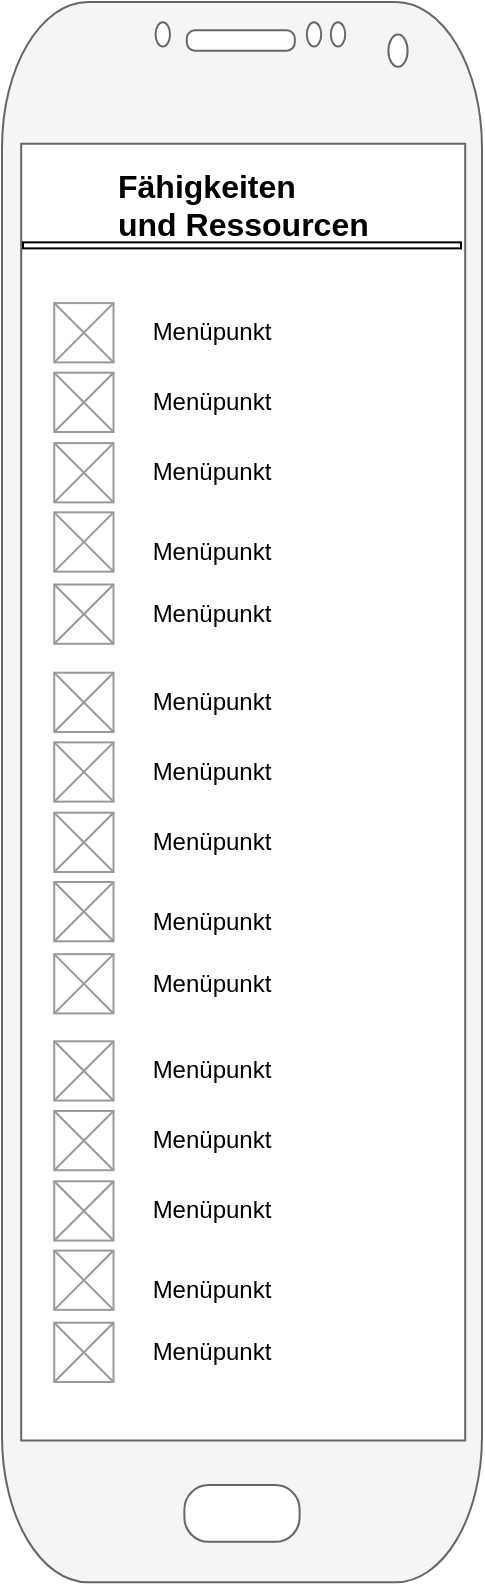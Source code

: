 <mxfile version="14.6.12" type="google"><diagram id="E5dxZeJs1rdj7Vn_vE8c" name="Page-1"><mxGraphModel dx="942" dy="2312" grid="1" gridSize="10" guides="1" tooltips="1" connect="1" arrows="1" fold="1" page="1" pageScale="1" pageWidth="827" pageHeight="1169" math="0" shadow="0"><root><mxCell id="0"/><mxCell id="1" parent="0"/><mxCell id="7ebDoCcV8crOfv0gVz5w-55" value="" style="verticalLabelPosition=bottom;verticalAlign=top;html=1;shadow=0;dashed=0;strokeWidth=1;shape=mxgraph.android.phone2;strokeColor=#666666;fillColor=#f5f5f5;fontColor=#333333;" parent="1" vertex="1"><mxGeometry x="80" y="100.0" width="240" height="790.18" as="geometry"/></mxCell><mxCell id="7ebDoCcV8crOfv0gVz5w-56" value="" style="shape=image;html=1;verticalAlign=top;verticalLabelPosition=bottom;labelBackgroundColor=#ffffff;imageAspect=0;aspect=fixed;image=https://cdn4.iconfinder.com/data/icons/wirecons-free-vector-icons/32/menu-alt-128.png;fillColor=none;" parent="1" vertex="1"><mxGeometry x="106.12" y="185.42" width="20.35" height="20.35" as="geometry"/></mxCell><mxCell id="7ebDoCcV8crOfv0gVz5w-57" value="&lt;span style=&quot;font-size: 16px&quot;&gt;&lt;b&gt;Fähigkeiten&lt;br&gt;und Ressourcen&lt;/b&gt;&lt;/span&gt;" style="text;html=1;" parent="1" vertex="1"><mxGeometry x="135.76" y="175.59" width="127.39" height="40" as="geometry"/></mxCell><mxCell id="7ebDoCcV8crOfv0gVz5w-58" value="" style="rounded=0;whiteSpace=wrap;html=1;fillColor=#FFFFFF;" parent="1" vertex="1"><mxGeometry x="90.5" y="220.18" width="219" height="3" as="geometry"/></mxCell><mxCell id="7ebDoCcV8crOfv0gVz5w-59" value="" style="verticalLabelPosition=bottom;shadow=0;dashed=0;align=center;html=1;verticalAlign=top;strokeWidth=1;shape=mxgraph.mockup.graphics.simpleIcon;strokeColor=#999999;fillColor=#FFFFFF;aspect=fixed;fontSize=12;" parent="1" vertex="1"><mxGeometry x="106.12" y="250.54" width="29.64" height="29.64" as="geometry"/></mxCell><mxCell id="7ebDoCcV8crOfv0gVz5w-60" value="Menüpunkt" style="text;html=1;strokeColor=none;fillColor=none;align=center;verticalAlign=middle;whiteSpace=wrap;rounded=0;" parent="1" vertex="1"><mxGeometry x="150" y="255.36" width="70" height="20" as="geometry"/></mxCell><mxCell id="7ebDoCcV8crOfv0gVz5w-61" value="" style="verticalLabelPosition=bottom;shadow=0;dashed=0;align=center;html=1;verticalAlign=top;strokeWidth=1;shape=mxgraph.mockup.graphics.simpleIcon;strokeColor=#999999;fillColor=#FFFFFF;aspect=fixed;fontSize=12;" parent="1" vertex="1"><mxGeometry x="106.12" y="285.36" width="29.64" height="29.64" as="geometry"/></mxCell><mxCell id="7ebDoCcV8crOfv0gVz5w-62" value="Menüpunkt" style="text;html=1;strokeColor=none;fillColor=none;align=center;verticalAlign=middle;whiteSpace=wrap;rounded=0;" parent="1" vertex="1"><mxGeometry x="150" y="290.18" width="70" height="20" as="geometry"/></mxCell><mxCell id="7ebDoCcV8crOfv0gVz5w-63" value="" style="verticalLabelPosition=bottom;shadow=0;dashed=0;align=center;html=1;verticalAlign=top;strokeWidth=1;shape=mxgraph.mockup.graphics.simpleIcon;strokeColor=#999999;fillColor=#FFFFFF;aspect=fixed;fontSize=12;" parent="1" vertex="1"><mxGeometry x="106.12" y="320.54" width="29.64" height="29.64" as="geometry"/></mxCell><mxCell id="7ebDoCcV8crOfv0gVz5w-64" value="Menüpunkt" style="text;html=1;strokeColor=none;fillColor=none;align=center;verticalAlign=middle;whiteSpace=wrap;rounded=0;" parent="1" vertex="1"><mxGeometry x="150" y="325.36" width="70" height="20" as="geometry"/></mxCell><mxCell id="7ebDoCcV8crOfv0gVz5w-65" value="" style="verticalLabelPosition=bottom;shadow=0;dashed=0;align=center;html=1;verticalAlign=top;strokeWidth=1;shape=mxgraph.mockup.graphics.simpleIcon;strokeColor=#999999;fillColor=#FFFFFF;aspect=fixed;fontSize=12;" parent="1" vertex="1"><mxGeometry x="106.12" y="355.18" width="29.64" height="29.64" as="geometry"/></mxCell><mxCell id="7ebDoCcV8crOfv0gVz5w-66" value="Menüpunkt" style="text;html=1;strokeColor=none;fillColor=none;align=center;verticalAlign=middle;whiteSpace=wrap;rounded=0;" parent="1" vertex="1"><mxGeometry x="150" y="365.18" width="70" height="20" as="geometry"/></mxCell><mxCell id="7ebDoCcV8crOfv0gVz5w-67" value="" style="verticalLabelPosition=bottom;shadow=0;dashed=0;align=center;html=1;verticalAlign=top;strokeWidth=1;shape=mxgraph.mockup.graphics.simpleIcon;strokeColor=#999999;fillColor=#FFFFFF;aspect=fixed;fontSize=12;" parent="1" vertex="1"><mxGeometry x="106.12" y="391.25" width="29.64" height="29.64" as="geometry"/></mxCell><mxCell id="7ebDoCcV8crOfv0gVz5w-68" value="Menüpunkt" style="text;html=1;strokeColor=none;fillColor=none;align=center;verticalAlign=middle;whiteSpace=wrap;rounded=0;" parent="1" vertex="1"><mxGeometry x="150" y="396.07" width="70" height="20" as="geometry"/></mxCell><mxCell id="7ebDoCcV8crOfv0gVz5w-69" value="" style="verticalLabelPosition=bottom;shadow=0;dashed=0;align=center;html=1;verticalAlign=top;strokeWidth=1;shape=mxgraph.mockup.graphics.simpleIcon;strokeColor=#999999;fillColor=#FFFFFF;aspect=fixed;fontSize=12;" parent="1" vertex="1"><mxGeometry x="106.12" y="435.36" width="29.64" height="29.64" as="geometry"/></mxCell><mxCell id="7ebDoCcV8crOfv0gVz5w-70" value="Menüpunkt" style="text;html=1;strokeColor=none;fillColor=none;align=center;verticalAlign=middle;whiteSpace=wrap;rounded=0;" parent="1" vertex="1"><mxGeometry x="150" y="440.18" width="70" height="20" as="geometry"/></mxCell><mxCell id="7ebDoCcV8crOfv0gVz5w-71" value="" style="verticalLabelPosition=bottom;shadow=0;dashed=0;align=center;html=1;verticalAlign=top;strokeWidth=1;shape=mxgraph.mockup.graphics.simpleIcon;strokeColor=#999999;fillColor=#FFFFFF;aspect=fixed;fontSize=12;" parent="1" vertex="1"><mxGeometry x="106.12" y="470.18" width="29.64" height="29.64" as="geometry"/></mxCell><mxCell id="7ebDoCcV8crOfv0gVz5w-72" value="Menüpunkt" style="text;html=1;strokeColor=none;fillColor=none;align=center;verticalAlign=middle;whiteSpace=wrap;rounded=0;" parent="1" vertex="1"><mxGeometry x="150" y="475.0" width="70" height="20" as="geometry"/></mxCell><mxCell id="7ebDoCcV8crOfv0gVz5w-73" value="" style="verticalLabelPosition=bottom;shadow=0;dashed=0;align=center;html=1;verticalAlign=top;strokeWidth=1;shape=mxgraph.mockup.graphics.simpleIcon;strokeColor=#999999;fillColor=#FFFFFF;aspect=fixed;fontSize=12;" parent="1" vertex="1"><mxGeometry x="106.12" y="505.36" width="29.64" height="29.64" as="geometry"/></mxCell><mxCell id="7ebDoCcV8crOfv0gVz5w-74" value="Menüpunkt" style="text;html=1;strokeColor=none;fillColor=none;align=center;verticalAlign=middle;whiteSpace=wrap;rounded=0;" parent="1" vertex="1"><mxGeometry x="150" y="510.18" width="70" height="20" as="geometry"/></mxCell><mxCell id="7ebDoCcV8crOfv0gVz5w-75" value="" style="verticalLabelPosition=bottom;shadow=0;dashed=0;align=center;html=1;verticalAlign=top;strokeWidth=1;shape=mxgraph.mockup.graphics.simpleIcon;strokeColor=#999999;fillColor=#FFFFFF;aspect=fixed;fontSize=12;" parent="1" vertex="1"><mxGeometry x="106.12" y="540.0" width="29.64" height="29.64" as="geometry"/></mxCell><mxCell id="7ebDoCcV8crOfv0gVz5w-76" value="Menüpunkt" style="text;html=1;strokeColor=none;fillColor=none;align=center;verticalAlign=middle;whiteSpace=wrap;rounded=0;" parent="1" vertex="1"><mxGeometry x="150" y="550.0" width="70" height="20" as="geometry"/></mxCell><mxCell id="7ebDoCcV8crOfv0gVz5w-77" value="" style="verticalLabelPosition=bottom;shadow=0;dashed=0;align=center;html=1;verticalAlign=top;strokeWidth=1;shape=mxgraph.mockup.graphics.simpleIcon;strokeColor=#999999;fillColor=#FFFFFF;aspect=fixed;fontSize=12;" parent="1" vertex="1"><mxGeometry x="106.12" y="576.07" width="29.64" height="29.64" as="geometry"/></mxCell><mxCell id="7ebDoCcV8crOfv0gVz5w-78" value="Menüpunkt" style="text;html=1;strokeColor=none;fillColor=none;align=center;verticalAlign=middle;whiteSpace=wrap;rounded=0;" parent="1" vertex="1"><mxGeometry x="150" y="580.89" width="70" height="20" as="geometry"/></mxCell><mxCell id="7ebDoCcV8crOfv0gVz5w-79" value="" style="verticalLabelPosition=bottom;shadow=0;dashed=0;align=center;html=1;verticalAlign=top;strokeWidth=1;shape=mxgraph.mockup.graphics.simpleIcon;strokeColor=#999999;fillColor=#FFFFFF;aspect=fixed;fontSize=12;" parent="1" vertex="1"><mxGeometry x="106.12" y="619.65" width="29.64" height="29.64" as="geometry"/></mxCell><mxCell id="7ebDoCcV8crOfv0gVz5w-80" value="Menüpunkt" style="text;html=1;strokeColor=none;fillColor=none;align=center;verticalAlign=middle;whiteSpace=wrap;rounded=0;" parent="1" vertex="1"><mxGeometry x="150" y="624.47" width="70" height="20" as="geometry"/></mxCell><mxCell id="7ebDoCcV8crOfv0gVz5w-81" value="" style="verticalLabelPosition=bottom;shadow=0;dashed=0;align=center;html=1;verticalAlign=top;strokeWidth=1;shape=mxgraph.mockup.graphics.simpleIcon;strokeColor=#999999;fillColor=#FFFFFF;aspect=fixed;fontSize=12;" parent="1" vertex="1"><mxGeometry x="106.12" y="654.47" width="29.64" height="29.64" as="geometry"/></mxCell><mxCell id="7ebDoCcV8crOfv0gVz5w-82" value="Menüpunkt" style="text;html=1;strokeColor=none;fillColor=none;align=center;verticalAlign=middle;whiteSpace=wrap;rounded=0;" parent="1" vertex="1"><mxGeometry x="150" y="659.29" width="70" height="20" as="geometry"/></mxCell><mxCell id="7ebDoCcV8crOfv0gVz5w-83" value="" style="verticalLabelPosition=bottom;shadow=0;dashed=0;align=center;html=1;verticalAlign=top;strokeWidth=1;shape=mxgraph.mockup.graphics.simpleIcon;strokeColor=#999999;fillColor=#FFFFFF;aspect=fixed;fontSize=12;" parent="1" vertex="1"><mxGeometry x="106.12" y="689.65" width="29.64" height="29.64" as="geometry"/></mxCell><mxCell id="7ebDoCcV8crOfv0gVz5w-84" value="Menüpunkt" style="text;html=1;strokeColor=none;fillColor=none;align=center;verticalAlign=middle;whiteSpace=wrap;rounded=0;" parent="1" vertex="1"><mxGeometry x="150" y="694.47" width="70" height="20" as="geometry"/></mxCell><mxCell id="7ebDoCcV8crOfv0gVz5w-85" value="" style="verticalLabelPosition=bottom;shadow=0;dashed=0;align=center;html=1;verticalAlign=top;strokeWidth=1;shape=mxgraph.mockup.graphics.simpleIcon;strokeColor=#999999;fillColor=#FFFFFF;aspect=fixed;fontSize=12;" parent="1" vertex="1"><mxGeometry x="106.12" y="724.29" width="29.64" height="29.64" as="geometry"/></mxCell><mxCell id="7ebDoCcV8crOfv0gVz5w-86" value="Menüpunkt" style="text;html=1;strokeColor=none;fillColor=none;align=center;verticalAlign=middle;whiteSpace=wrap;rounded=0;" parent="1" vertex="1"><mxGeometry x="150" y="734.29" width="70" height="20" as="geometry"/></mxCell><mxCell id="7ebDoCcV8crOfv0gVz5w-87" value="" style="verticalLabelPosition=bottom;shadow=0;dashed=0;align=center;html=1;verticalAlign=top;strokeWidth=1;shape=mxgraph.mockup.graphics.simpleIcon;strokeColor=#999999;fillColor=#FFFFFF;aspect=fixed;fontSize=12;" parent="1" vertex="1"><mxGeometry x="106.12" y="760.36" width="29.64" height="29.64" as="geometry"/></mxCell><mxCell id="7ebDoCcV8crOfv0gVz5w-88" value="Menüpunkt" style="text;html=1;strokeColor=none;fillColor=none;align=center;verticalAlign=middle;whiteSpace=wrap;rounded=0;" parent="1" vertex="1"><mxGeometry x="150" y="765.18" width="70" height="20" as="geometry"/></mxCell><mxCell id="7ebDoCcV8crOfv0gVz5w-109" value="" style="shape=image;html=1;verticalAlign=top;verticalLabelPosition=bottom;labelBackgroundColor=#ffffff;imageAspect=0;aspect=fixed;image=https://cdn0.iconfinder.com/data/icons/geosm-e-commerce/48/info-128.png" parent="1" vertex="1"><mxGeometry x="267.52" y="174.6" width="41.98" height="41.98" as="geometry"/></mxCell></root></mxGraphModel></diagram></mxfile>